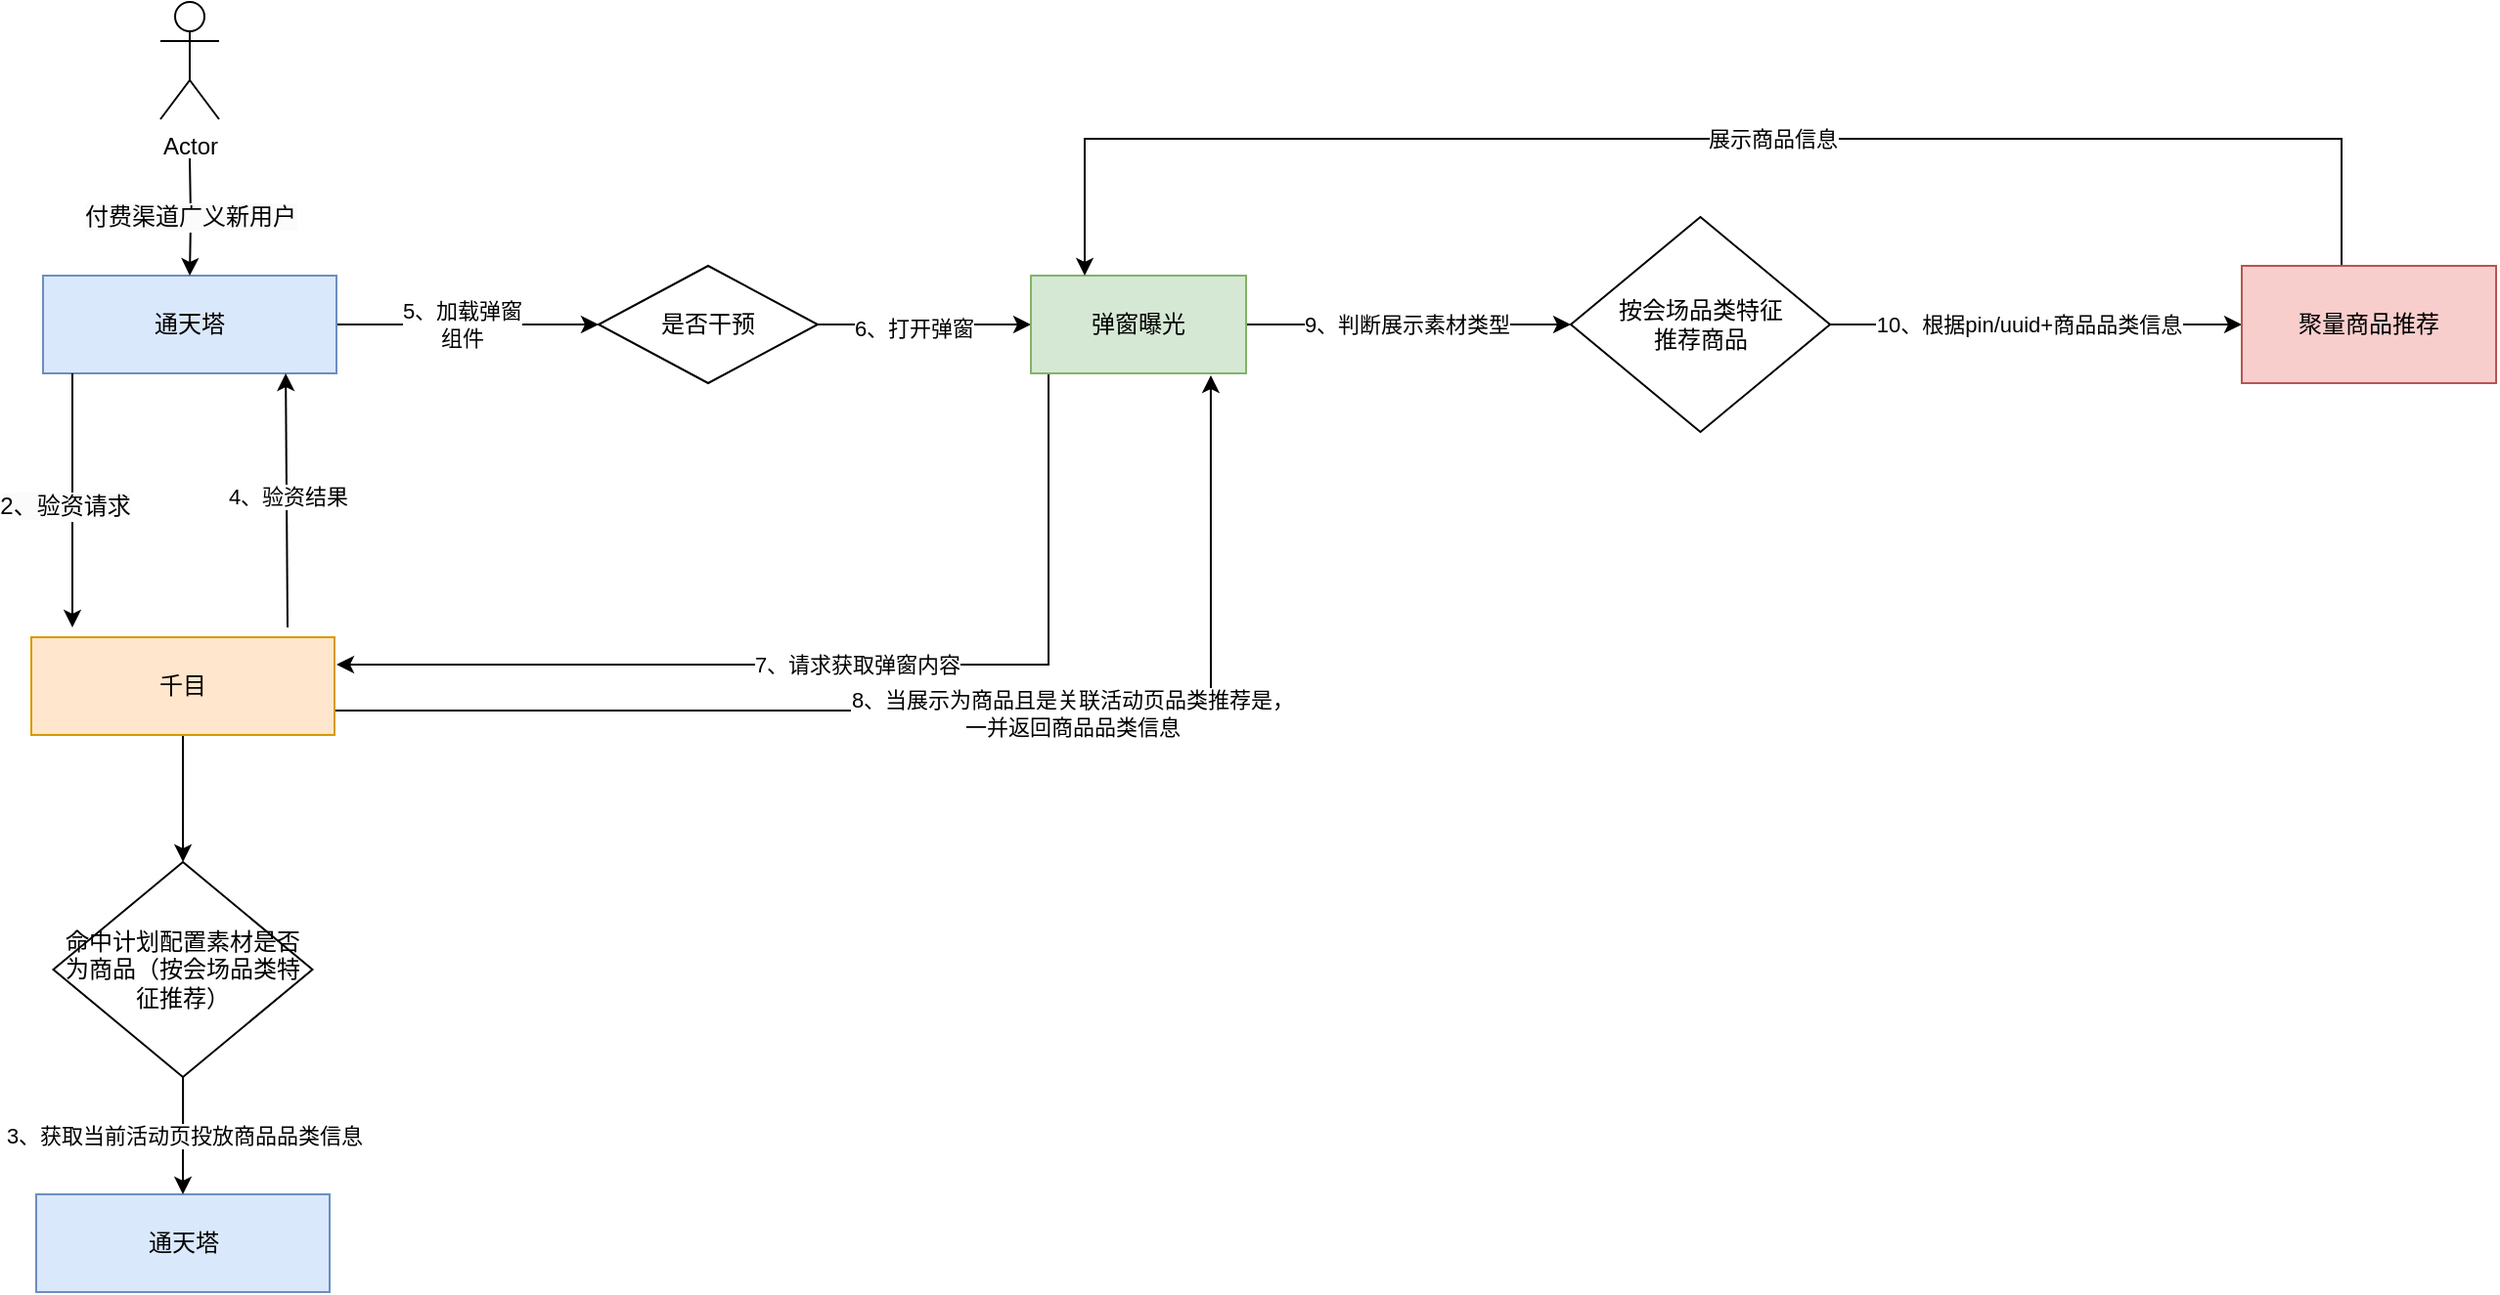 <mxfile version="20.8.15" type="github">
  <diagram name="第 1 页" id="tFLGTTDeLFZLiudFIeOs">
    <mxGraphModel dx="1400" dy="1119" grid="1" gridSize="10" guides="1" tooltips="1" connect="1" arrows="1" fold="1" page="1" pageScale="1" pageWidth="827" pageHeight="1169" math="0" shadow="0">
      <root>
        <mxCell id="0" />
        <mxCell id="1" parent="0" />
        <mxCell id="3kHz4TNMYk4Un0ogKNSx-10" value="5、加载弹窗&lt;br&gt;组件" style="edgeStyle=orthogonalEdgeStyle;rounded=0;orthogonalLoop=1;jettySize=auto;html=1;entryX=0;entryY=0.5;entryDx=0;entryDy=0;" edge="1" parent="1" source="3kHz4TNMYk4Un0ogKNSx-11" target="3kHz4TNMYk4Un0ogKNSx-19">
          <mxGeometry x="-0.053" relative="1" as="geometry">
            <mxPoint x="261" y="375" as="targetPoint" />
            <mxPoint as="offset" />
          </mxGeometry>
        </mxCell>
        <mxCell id="3kHz4TNMYk4Un0ogKNSx-11" value="通天塔" style="rounded=0;whiteSpace=wrap;html=1;fillColor=#dae8fc;strokeColor=#6c8ebf;" vertex="1" parent="1">
          <mxGeometry x="46" y="350" width="150" height="50" as="geometry" />
        </mxCell>
        <mxCell id="3kHz4TNMYk4Un0ogKNSx-12" value="" style="edgeStyle=orthogonalEdgeStyle;rounded=0;orthogonalLoop=1;jettySize=auto;html=1;" edge="1" parent="1" target="3kHz4TNMYk4Un0ogKNSx-11">
          <mxGeometry relative="1" as="geometry">
            <mxPoint x="121" y="290" as="sourcePoint" />
          </mxGeometry>
        </mxCell>
        <mxCell id="3kHz4TNMYk4Un0ogKNSx-13" value="&lt;span style=&quot;font-size: 12px; background-color: rgb(251, 251, 251);&quot;&gt;付费渠道广义新用户&lt;/span&gt;" style="edgeLabel;html=1;align=center;verticalAlign=middle;resizable=0;points=[];" vertex="1" connectable="0" parent="3kHz4TNMYk4Un0ogKNSx-12">
          <mxGeometry x="-0.64" y="-2" relative="1" as="geometry">
            <mxPoint x="2" y="19" as="offset" />
          </mxGeometry>
        </mxCell>
        <mxCell id="3kHz4TNMYk4Un0ogKNSx-14" value="Actor" style="shape=umlActor;verticalLabelPosition=bottom;verticalAlign=top;html=1;outlineConnect=0;" vertex="1" parent="1">
          <mxGeometry x="106" y="210" width="30" height="60" as="geometry" />
        </mxCell>
        <mxCell id="3kHz4TNMYk4Un0ogKNSx-28" value="" style="edgeStyle=orthogonalEdgeStyle;rounded=0;orthogonalLoop=1;jettySize=auto;html=1;" edge="1" parent="1" source="3kHz4TNMYk4Un0ogKNSx-15" target="3kHz4TNMYk4Un0ogKNSx-27">
          <mxGeometry relative="1" as="geometry" />
        </mxCell>
        <mxCell id="3kHz4TNMYk4Un0ogKNSx-39" style="edgeStyle=orthogonalEdgeStyle;rounded=0;orthogonalLoop=1;jettySize=auto;html=1;exitX=1;exitY=0.75;exitDx=0;exitDy=0;entryX=0.836;entryY=1.02;entryDx=0;entryDy=0;entryPerimeter=0;" edge="1" parent="1" source="3kHz4TNMYk4Un0ogKNSx-15" target="3kHz4TNMYk4Un0ogKNSx-21">
          <mxGeometry relative="1" as="geometry" />
        </mxCell>
        <mxCell id="3kHz4TNMYk4Un0ogKNSx-40" value="8、当展示为商品且是关联活动页品类推荐是，&lt;br&gt;一并返回商品品类信息" style="edgeLabel;html=1;align=center;verticalAlign=middle;resizable=0;points=[];" vertex="1" connectable="0" parent="3kHz4TNMYk4Un0ogKNSx-39">
          <mxGeometry x="0.217" relative="1" as="geometry">
            <mxPoint y="1" as="offset" />
          </mxGeometry>
        </mxCell>
        <mxCell id="3kHz4TNMYk4Un0ogKNSx-15" value="千目" style="rounded=0;whiteSpace=wrap;html=1;fillColor=#ffe6cc;strokeColor=#d79b00;" vertex="1" parent="1">
          <mxGeometry x="40" y="535" width="155" height="50" as="geometry" />
        </mxCell>
        <mxCell id="3kHz4TNMYk4Un0ogKNSx-16" style="edgeStyle=orthogonalEdgeStyle;rounded=0;orthogonalLoop=1;jettySize=auto;html=1;entryX=0;entryY=0.5;entryDx=0;entryDy=0;" edge="1" parent="1" source="3kHz4TNMYk4Un0ogKNSx-19" target="3kHz4TNMYk4Un0ogKNSx-21">
          <mxGeometry relative="1" as="geometry" />
        </mxCell>
        <mxCell id="3kHz4TNMYk4Un0ogKNSx-17" value="4、" style="edgeLabel;html=1;align=center;verticalAlign=middle;resizable=0;points=[];" vertex="1" connectable="0" parent="3kHz4TNMYk4Un0ogKNSx-16">
          <mxGeometry y="4" relative="1" as="geometry">
            <mxPoint x="-7" y="4" as="offset" />
          </mxGeometry>
        </mxCell>
        <mxCell id="3kHz4TNMYk4Un0ogKNSx-18" value="6、打开弹窗" style="edgeLabel;html=1;align=center;verticalAlign=middle;resizable=0;points=[];" vertex="1" connectable="0" parent="3kHz4TNMYk4Un0ogKNSx-16">
          <mxGeometry x="0.151" y="-2" relative="1" as="geometry">
            <mxPoint x="-14" as="offset" />
          </mxGeometry>
        </mxCell>
        <mxCell id="3kHz4TNMYk4Un0ogKNSx-19" value="是否干预" style="rhombus;whiteSpace=wrap;html=1;" vertex="1" parent="1">
          <mxGeometry x="330" y="345" width="112" height="60" as="geometry" />
        </mxCell>
        <mxCell id="3kHz4TNMYk4Un0ogKNSx-20" value="7、请求获取弹窗内容" style="edgeStyle=orthogonalEdgeStyle;rounded=0;orthogonalLoop=1;jettySize=auto;html=1;exitX=0.25;exitY=1;exitDx=0;exitDy=0;" edge="1" parent="1" source="3kHz4TNMYk4Un0ogKNSx-21">
          <mxGeometry relative="1" as="geometry">
            <mxPoint x="196" y="549" as="targetPoint" />
            <Array as="points">
              <mxPoint x="560" y="400" />
              <mxPoint x="560" y="549" />
            </Array>
            <mxPoint x="537" y="389" as="sourcePoint" />
          </mxGeometry>
        </mxCell>
        <mxCell id="3kHz4TNMYk4Un0ogKNSx-32" style="edgeStyle=orthogonalEdgeStyle;rounded=0;orthogonalLoop=1;jettySize=auto;html=1;exitX=1;exitY=0.5;exitDx=0;exitDy=0;" edge="1" parent="1" source="3kHz4TNMYk4Un0ogKNSx-21" target="3kHz4TNMYk4Un0ogKNSx-31">
          <mxGeometry relative="1" as="geometry" />
        </mxCell>
        <mxCell id="3kHz4TNMYk4Un0ogKNSx-33" value="9、判断展示素材类型" style="edgeLabel;html=1;align=center;verticalAlign=middle;resizable=0;points=[];" vertex="1" connectable="0" parent="3kHz4TNMYk4Un0ogKNSx-32">
          <mxGeometry x="-0.416" y="-1" relative="1" as="geometry">
            <mxPoint x="33" y="-1" as="offset" />
          </mxGeometry>
        </mxCell>
        <mxCell id="3kHz4TNMYk4Un0ogKNSx-21" value="弹窗曝光" style="rounded=0;whiteSpace=wrap;html=1;fillColor=#d5e8d4;strokeColor=#82b366;" vertex="1" parent="1">
          <mxGeometry x="551" y="350" width="110" height="50" as="geometry" />
        </mxCell>
        <mxCell id="3kHz4TNMYk4Un0ogKNSx-22" value="" style="endArrow=classic;html=1;rounded=0;" edge="1" parent="1">
          <mxGeometry width="50" height="50" relative="1" as="geometry">
            <mxPoint x="61" y="400" as="sourcePoint" />
            <mxPoint x="61" y="530" as="targetPoint" />
          </mxGeometry>
        </mxCell>
        <mxCell id="3kHz4TNMYk4Un0ogKNSx-23" value="&lt;span style=&quot;font-size: 12px; background-color: rgb(251, 251, 251);&quot;&gt;2、验资请求&lt;/span&gt;" style="edgeLabel;html=1;align=center;verticalAlign=middle;resizable=0;points=[];" vertex="1" connectable="0" parent="3kHz4TNMYk4Un0ogKNSx-22">
          <mxGeometry x="0.046" y="-4" relative="1" as="geometry">
            <mxPoint as="offset" />
          </mxGeometry>
        </mxCell>
        <mxCell id="3kHz4TNMYk4Un0ogKNSx-24" value="" style="endArrow=classic;html=1;rounded=0;entryX=0.827;entryY=1;entryDx=0;entryDy=0;entryPerimeter=0;" edge="1" parent="1" target="3kHz4TNMYk4Un0ogKNSx-11">
          <mxGeometry width="50" height="50" relative="1" as="geometry">
            <mxPoint x="171" y="530" as="sourcePoint" />
            <mxPoint x="191" y="440" as="targetPoint" />
          </mxGeometry>
        </mxCell>
        <mxCell id="3kHz4TNMYk4Un0ogKNSx-25" value="4、验资结果" style="edgeLabel;html=1;align=center;verticalAlign=middle;resizable=0;points=[];" vertex="1" connectable="0" parent="3kHz4TNMYk4Un0ogKNSx-24">
          <mxGeometry x="0.031" relative="1" as="geometry">
            <mxPoint as="offset" />
          </mxGeometry>
        </mxCell>
        <mxCell id="3kHz4TNMYk4Un0ogKNSx-26" value="通天塔" style="rounded=0;whiteSpace=wrap;html=1;fillColor=#dae8fc;strokeColor=#6c8ebf;" vertex="1" parent="1">
          <mxGeometry x="42.5" y="820" width="150" height="50" as="geometry" />
        </mxCell>
        <mxCell id="3kHz4TNMYk4Un0ogKNSx-29" value="" style="edgeStyle=orthogonalEdgeStyle;rounded=0;orthogonalLoop=1;jettySize=auto;html=1;" edge="1" parent="1" source="3kHz4TNMYk4Un0ogKNSx-27" target="3kHz4TNMYk4Un0ogKNSx-26">
          <mxGeometry relative="1" as="geometry" />
        </mxCell>
        <mxCell id="3kHz4TNMYk4Un0ogKNSx-30" value="3、获取当前活动页投放商品品类信息" style="edgeLabel;html=1;align=center;verticalAlign=middle;resizable=0;points=[];" vertex="1" connectable="0" parent="3kHz4TNMYk4Un0ogKNSx-29">
          <mxGeometry x="-0.468" y="-3" relative="1" as="geometry">
            <mxPoint x="3" y="14" as="offset" />
          </mxGeometry>
        </mxCell>
        <mxCell id="3kHz4TNMYk4Un0ogKNSx-27" value="命中计划配置素材是否为商品（按会场品类特征推荐）" style="strokeWidth=1;html=1;shape=mxgraph.flowchart.decision;whiteSpace=wrap;" vertex="1" parent="1">
          <mxGeometry x="51.25" y="650" width="132.5" height="110" as="geometry" />
        </mxCell>
        <mxCell id="3kHz4TNMYk4Un0ogKNSx-35" value="" style="edgeStyle=orthogonalEdgeStyle;rounded=0;orthogonalLoop=1;jettySize=auto;html=1;" edge="1" parent="1" source="3kHz4TNMYk4Un0ogKNSx-31" target="3kHz4TNMYk4Un0ogKNSx-34">
          <mxGeometry relative="1" as="geometry" />
        </mxCell>
        <mxCell id="3kHz4TNMYk4Un0ogKNSx-36" value="10、根据pin/uuid+商品品类信息" style="edgeLabel;html=1;align=center;verticalAlign=middle;resizable=0;points=[];" vertex="1" connectable="0" parent="3kHz4TNMYk4Un0ogKNSx-35">
          <mxGeometry x="-0.52" relative="1" as="geometry">
            <mxPoint x="51" as="offset" />
          </mxGeometry>
        </mxCell>
        <mxCell id="3kHz4TNMYk4Un0ogKNSx-31" value="按会场品类特征&lt;br&gt;推荐商品" style="strokeWidth=1;html=1;shape=mxgraph.flowchart.decision;whiteSpace=wrap;" vertex="1" parent="1">
          <mxGeometry x="827" y="320" width="132.5" height="110" as="geometry" />
        </mxCell>
        <mxCell id="3kHz4TNMYk4Un0ogKNSx-42" style="edgeStyle=orthogonalEdgeStyle;rounded=0;orthogonalLoop=1;jettySize=auto;html=1;entryX=0.25;entryY=0;entryDx=0;entryDy=0;exitX=0.5;exitY=0;exitDx=0;exitDy=0;" edge="1" parent="1" source="3kHz4TNMYk4Un0ogKNSx-34" target="3kHz4TNMYk4Un0ogKNSx-21">
          <mxGeometry relative="1" as="geometry">
            <Array as="points">
              <mxPoint x="1221" y="280" />
              <mxPoint x="579" y="280" />
            </Array>
          </mxGeometry>
        </mxCell>
        <mxCell id="3kHz4TNMYk4Un0ogKNSx-43" value="展示商品信息" style="edgeLabel;html=1;align=center;verticalAlign=middle;resizable=0;points=[];" vertex="1" connectable="0" parent="3kHz4TNMYk4Un0ogKNSx-42">
          <mxGeometry x="-0.064" relative="1" as="geometry">
            <mxPoint as="offset" />
          </mxGeometry>
        </mxCell>
        <mxCell id="3kHz4TNMYk4Un0ogKNSx-34" value="聚量商品推荐" style="rounded=0;whiteSpace=wrap;html=1;fillColor=#f8cecc;strokeColor=#b85450;" vertex="1" parent="1">
          <mxGeometry x="1170" y="345" width="130" height="60" as="geometry" />
        </mxCell>
      </root>
    </mxGraphModel>
  </diagram>
</mxfile>
